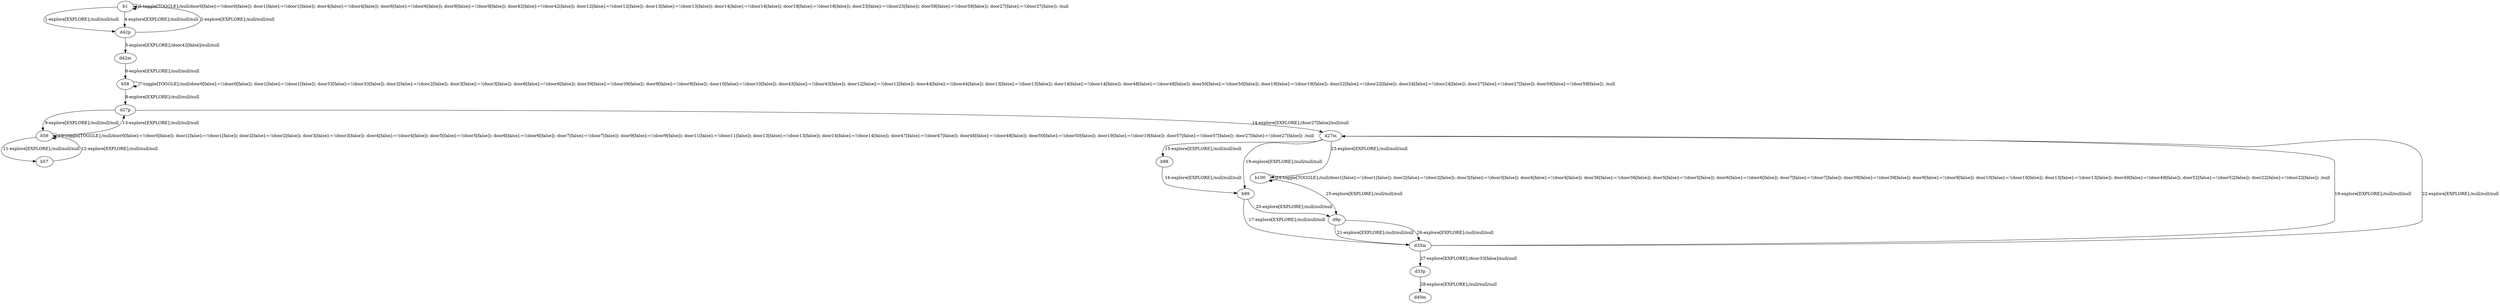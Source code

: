 # Total number of goals covered by this test: 1
# b100 --> b100

digraph g {
"b1" -> "d42p" [label = "1-explore[EXPLORE];/null/null/null"];
"d42p" -> "b1" [label = "2-explore[EXPLORE];/null/null/null"];
"b1" -> "b1" [label = "3-toggle[TOGGLE];/null/door0[false]:=!(door0[false]); door1[false]:=!(door1[false]); door4[false]:=!(door4[false]); door6[false]:=!(door6[false]); door9[false]:=!(door9[false]); door42[false]:=!(door42[false]); door12[false]:=!(door12[false]); door13[false]:=!(door13[false]); door14[false]:=!(door14[false]); door18[false]:=!(door18[false]); door23[false]:=!(door23[false]); door58[false]:=!(door58[false]); door27[false]:=!(door27[false]); /null"];
"b1" -> "d42p" [label = "4-explore[EXPLORE];/null/null/null"];
"d42p" -> "d42m" [label = "5-explore[EXPLORE];/door42[false]/null/null"];
"d42m" -> "b58" [label = "6-explore[EXPLORE];/null/null/null"];
"b58" -> "b58" [label = "7-toggle[TOGGLE];/null/door0[false]:=!(door0[false]); door1[false]:=!(door1[false]); door33[false]:=!(door33[false]); door2[false]:=!(door2[false]); door3[false]:=!(door3[false]); door6[false]:=!(door6[false]); door39[false]:=!(door39[false]); door9[false]:=!(door9[false]); door10[false]:=!(door10[false]); door43[false]:=!(door43[false]); door12[false]:=!(door12[false]); door44[false]:=!(door44[false]); door13[false]:=!(door13[false]); door14[false]:=!(door14[false]); door48[false]:=!(door48[false]); door50[false]:=!(door50[false]); door19[false]:=!(door19[false]); door22[false]:=!(door22[false]); door24[false]:=!(door24[false]); door27[false]:=!(door27[false]); door59[false]:=!(door59[false]); /null"];
"b58" -> "d27p" [label = "8-explore[EXPLORE];/null/null/null"];
"d27p" -> "b59" [label = "9-explore[EXPLORE];/null/null/null"];
"b59" -> "b59" [label = "10-toggle[TOGGLE];/null/door0[false]:=!(door0[false]); door1[false]:=!(door1[false]); door2[false]:=!(door2[false]); door3[false]:=!(door3[false]); door4[false]:=!(door4[false]); door5[false]:=!(door5[false]); door6[false]:=!(door6[false]); door7[false]:=!(door7[false]); door9[false]:=!(door9[false]); door11[false]:=!(door11[false]); door13[false]:=!(door13[false]); door14[false]:=!(door14[false]); door47[false]:=!(door47[false]); door48[false]:=!(door48[false]); door50[false]:=!(door50[false]); door19[false]:=!(door19[false]); door57[false]:=!(door57[false]); door27[false]:=!(door27[false]); /null"];
"b59" -> "b57" [label = "11-explore[EXPLORE];/null/null/null"];
"b57" -> "b59" [label = "12-explore[EXPLORE];/null/null/null"];
"b59" -> "d27p" [label = "13-explore[EXPLORE];/null/null/null"];
"d27p" -> "d27m" [label = "14-explore[EXPLORE];/door27[false]/null/null"];
"d27m" -> "b98" [label = "15-explore[EXPLORE];/null/null/null"];
"b98" -> "b99" [label = "16-explore[EXPLORE];/null/null/null"];
"b99" -> "d33m" [label = "17-explore[EXPLORE];/null/null/null"];
"d33m" -> "d27m" [label = "18-explore[EXPLORE];/null/null/null"];
"d27m" -> "b99" [label = "19-explore[EXPLORE];/null/null/null"];
"b99" -> "d9p" [label = "20-explore[EXPLORE];/null/null/null"];
"d9p" -> "d33m" [label = "21-explore[EXPLORE];/null/null/null"];
"d33m" -> "d27m" [label = "22-explore[EXPLORE];/null/null/null"];
"d27m" -> "b100" [label = "23-explore[EXPLORE];/null/null/null"];
"b100" -> "b100" [label = "24-toggle[TOGGLE];/null/door1[false]:=!(door1[false]); door2[false]:=!(door2[false]); door3[false]:=!(door3[false]); door4[false]:=!(door4[false]); door36[false]:=!(door36[false]); door5[false]:=!(door5[false]); door6[false]:=!(door6[false]); door7[false]:=!(door7[false]); door39[false]:=!(door39[false]); door9[false]:=!(door9[false]); door10[false]:=!(door10[false]); door13[false]:=!(door13[false]); door49[false]:=!(door49[false]); door52[false]:=!(door52[false]); door22[false]:=!(door22[false]); /null"];
"b100" -> "d9p" [label = "25-explore[EXPLORE];/null/null/null"];
"d9p" -> "d33m" [label = "26-explore[EXPLORE];/null/null/null"];
"d33m" -> "d33p" [label = "27-explore[EXPLORE];/door33[false]/null/null"];
"d33p" -> "d40m" [label = "28-explore[EXPLORE];/null/null/null"];
}